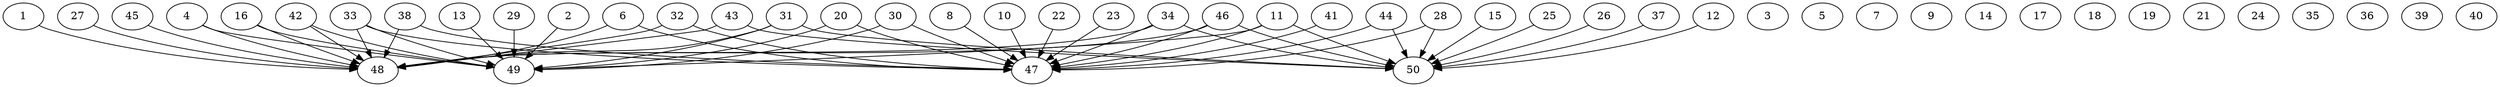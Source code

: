 // DAG automatically generated by daggen at Thu Oct  3 14:07:57 2019
// ./daggen --dot -n 50 --ccr 0.3 --fat 0.9 --regular 0.5 --density 0.5 --mindata 5242880 --maxdata 52428800 
digraph G {
  1 [size="112469333", alpha="0.07", expect_size="33740800"] 
  1 -> 48 [size ="33740800"]
  2 [size="138560853", alpha="0.02", expect_size="41568256"] 
  2 -> 49 [size ="41568256"]
  3 [size="149125120", alpha="0.11", expect_size="44737536"] 
  4 [size="47936853", alpha="0.19", expect_size="14381056"] 
  4 -> 48 [size ="14381056"]
  4 -> 49 [size ="14381056"]
  5 [size="108591787", alpha="0.02", expect_size="32577536"] 
  6 [size="140072960", alpha="0.02", expect_size="42021888"] 
  6 -> 47 [size ="42021888"]
  6 -> 48 [size ="42021888"]
  7 [size="59071147", alpha="0.03", expect_size="17721344"] 
  8 [size="119947947", alpha="0.15", expect_size="35984384"] 
  8 -> 47 [size ="35984384"]
  9 [size="67546453", alpha="0.18", expect_size="20263936"] 
  10 [size="74738347", alpha="0.16", expect_size="22421504"] 
  10 -> 47 [size ="22421504"]
  11 [size="100758187", alpha="0.09", expect_size="30227456"] 
  11 -> 47 [size ="30227456"]
  11 -> 49 [size ="30227456"]
  11 -> 50 [size ="30227456"]
  12 [size="159682560", alpha="0.17", expect_size="47904768"] 
  12 -> 50 [size ="47904768"]
  13 [size="20008960", alpha="0.09", expect_size="6002688"] 
  13 -> 49 [size ="6002688"]
  14 [size="103362560", alpha="0.16", expect_size="31008768"] 
  15 [size="99406507", alpha="0.08", expect_size="29821952"] 
  15 -> 50 [size ="29821952"]
  16 [size="111970987", alpha="0.15", expect_size="33591296"] 
  16 -> 48 [size ="33591296"]
  16 -> 49 [size ="33591296"]
  17 [size="125716480", alpha="0.05", expect_size="37714944"] 
  18 [size="150118400", alpha="0.19", expect_size="45035520"] 
  19 [size="108100267", alpha="0.08", expect_size="32430080"] 
  20 [size="91146240", alpha="0.20", expect_size="27343872"] 
  20 -> 47 [size ="27343872"]
  20 -> 49 [size ="27343872"]
  21 [size="60395520", alpha="0.04", expect_size="18118656"] 
  22 [size="134563840", alpha="0.03", expect_size="40369152"] 
  22 -> 47 [size ="40369152"]
  23 [size="108895573", alpha="0.20", expect_size="32668672"] 
  23 -> 47 [size ="32668672"]
  24 [size="23709013", alpha="0.20", expect_size="7112704"] 
  25 [size="145940480", alpha="0.12", expect_size="43782144"] 
  25 -> 50 [size ="43782144"]
  26 [size="49414827", alpha="0.19", expect_size="14824448"] 
  26 -> 50 [size ="14824448"]
  27 [size="168970240", alpha="0.11", expect_size="50691072"] 
  27 -> 48 [size ="50691072"]
  28 [size="48404480", alpha="0.17", expect_size="14521344"] 
  28 -> 47 [size ="14521344"]
  28 -> 50 [size ="14521344"]
  29 [size="44311893", alpha="0.09", expect_size="13293568"] 
  29 -> 49 [size ="13293568"]
  30 [size="104273920", alpha="0.08", expect_size="31282176"] 
  30 -> 47 [size ="31282176"]
  30 -> 49 [size ="31282176"]
  31 [size="101802667", alpha="0.18", expect_size="30540800"] 
  31 -> 48 [size ="30540800"]
  31 -> 49 [size ="30540800"]
  31 -> 50 [size ="30540800"]
  32 [size="131891200", alpha="0.06", expect_size="39567360"] 
  32 -> 47 [size ="39567360"]
  32 -> 48 [size ="39567360"]
  33 [size="158341120", alpha="0.15", expect_size="47502336"] 
  33 -> 47 [size ="47502336"]
  33 -> 48 [size ="47502336"]
  33 -> 49 [size ="47502336"]
  34 [size="155514880", alpha="0.14", expect_size="46654464"] 
  34 -> 47 [size ="46654464"]
  34 -> 48 [size ="46654464"]
  34 -> 50 [size ="46654464"]
  35 [size="153883307", alpha="0.03", expect_size="46164992"] 
  36 [size="87268693", alpha="0.05", expect_size="26180608"] 
  37 [size="78277973", alpha="0.00", expect_size="23483392"] 
  37 -> 50 [size ="23483392"]
  38 [size="168502613", alpha="0.13", expect_size="50550784"] 
  38 -> 47 [size ="50550784"]
  38 -> 48 [size ="50550784"]
  39 [size="145844907", alpha="0.17", expect_size="43753472"] 
  40 [size="60378453", alpha="0.10", expect_size="18113536"] 
  41 [size="126651733", alpha="0.08", expect_size="37995520"] 
  41 -> 47 [size ="37995520"]
  42 [size="113380693", alpha="0.02", expect_size="34014208"] 
  42 -> 48 [size ="34014208"]
  42 -> 49 [size ="34014208"]
  43 [size="162764800", alpha="0.07", expect_size="48829440"] 
  43 -> 48 [size ="48829440"]
  43 -> 50 [size ="48829440"]
  44 [size="120053760", alpha="0.13", expect_size="36016128"] 
  44 -> 47 [size ="36016128"]
  44 -> 50 [size ="36016128"]
  45 [size="71137280", alpha="0.15", expect_size="21341184"] 
  45 -> 48 [size ="21341184"]
  46 [size="97945600", alpha="0.02", expect_size="29383680"] 
  46 -> 47 [size ="29383680"]
  46 -> 48 [size ="29383680"]
  46 -> 50 [size ="29383680"]
  47 [size="137693867", alpha="0.07", expect_size="41308160"] 
  48 [size="141332480", alpha="0.17", expect_size="42399744"] 
  49 [size="84220587", alpha="0.10", expect_size="25266176"] 
  50 [size="56982187", alpha="0.14", expect_size="17094656"] 
}

